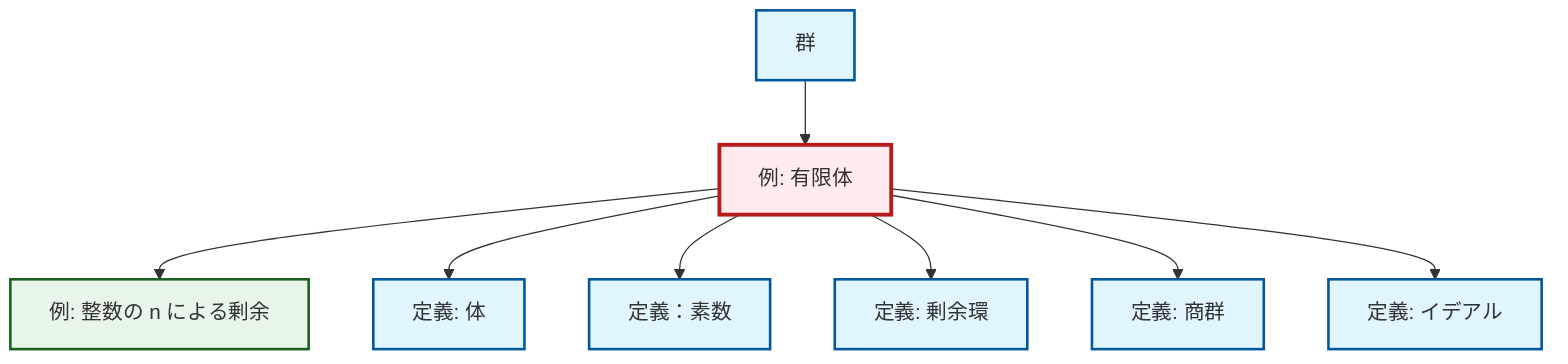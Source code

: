 graph TD
    classDef definition fill:#e1f5fe,stroke:#01579b,stroke-width:2px
    classDef theorem fill:#f3e5f5,stroke:#4a148c,stroke-width:2px
    classDef axiom fill:#fff3e0,stroke:#e65100,stroke-width:2px
    classDef example fill:#e8f5e9,stroke:#1b5e20,stroke-width:2px
    classDef current fill:#ffebee,stroke:#b71c1c,stroke-width:3px
    def-field["定義: 体"]:::definition
    def-prime["定義：素数"]:::definition
    def-group["群"]:::definition
    ex-finite-field["例: 有限体"]:::example
    def-ideal["定義: イデアル"]:::definition
    ex-quotient-integers-mod-n["例: 整数の n による剰余"]:::example
    def-quotient-ring["定義: 剰余環"]:::definition
    def-quotient-group["定義: 商群"]:::definition
    ex-finite-field --> ex-quotient-integers-mod-n
    ex-finite-field --> def-field
    def-group --> ex-finite-field
    ex-finite-field --> def-prime
    ex-finite-field --> def-quotient-ring
    ex-finite-field --> def-quotient-group
    ex-finite-field --> def-ideal
    class ex-finite-field current